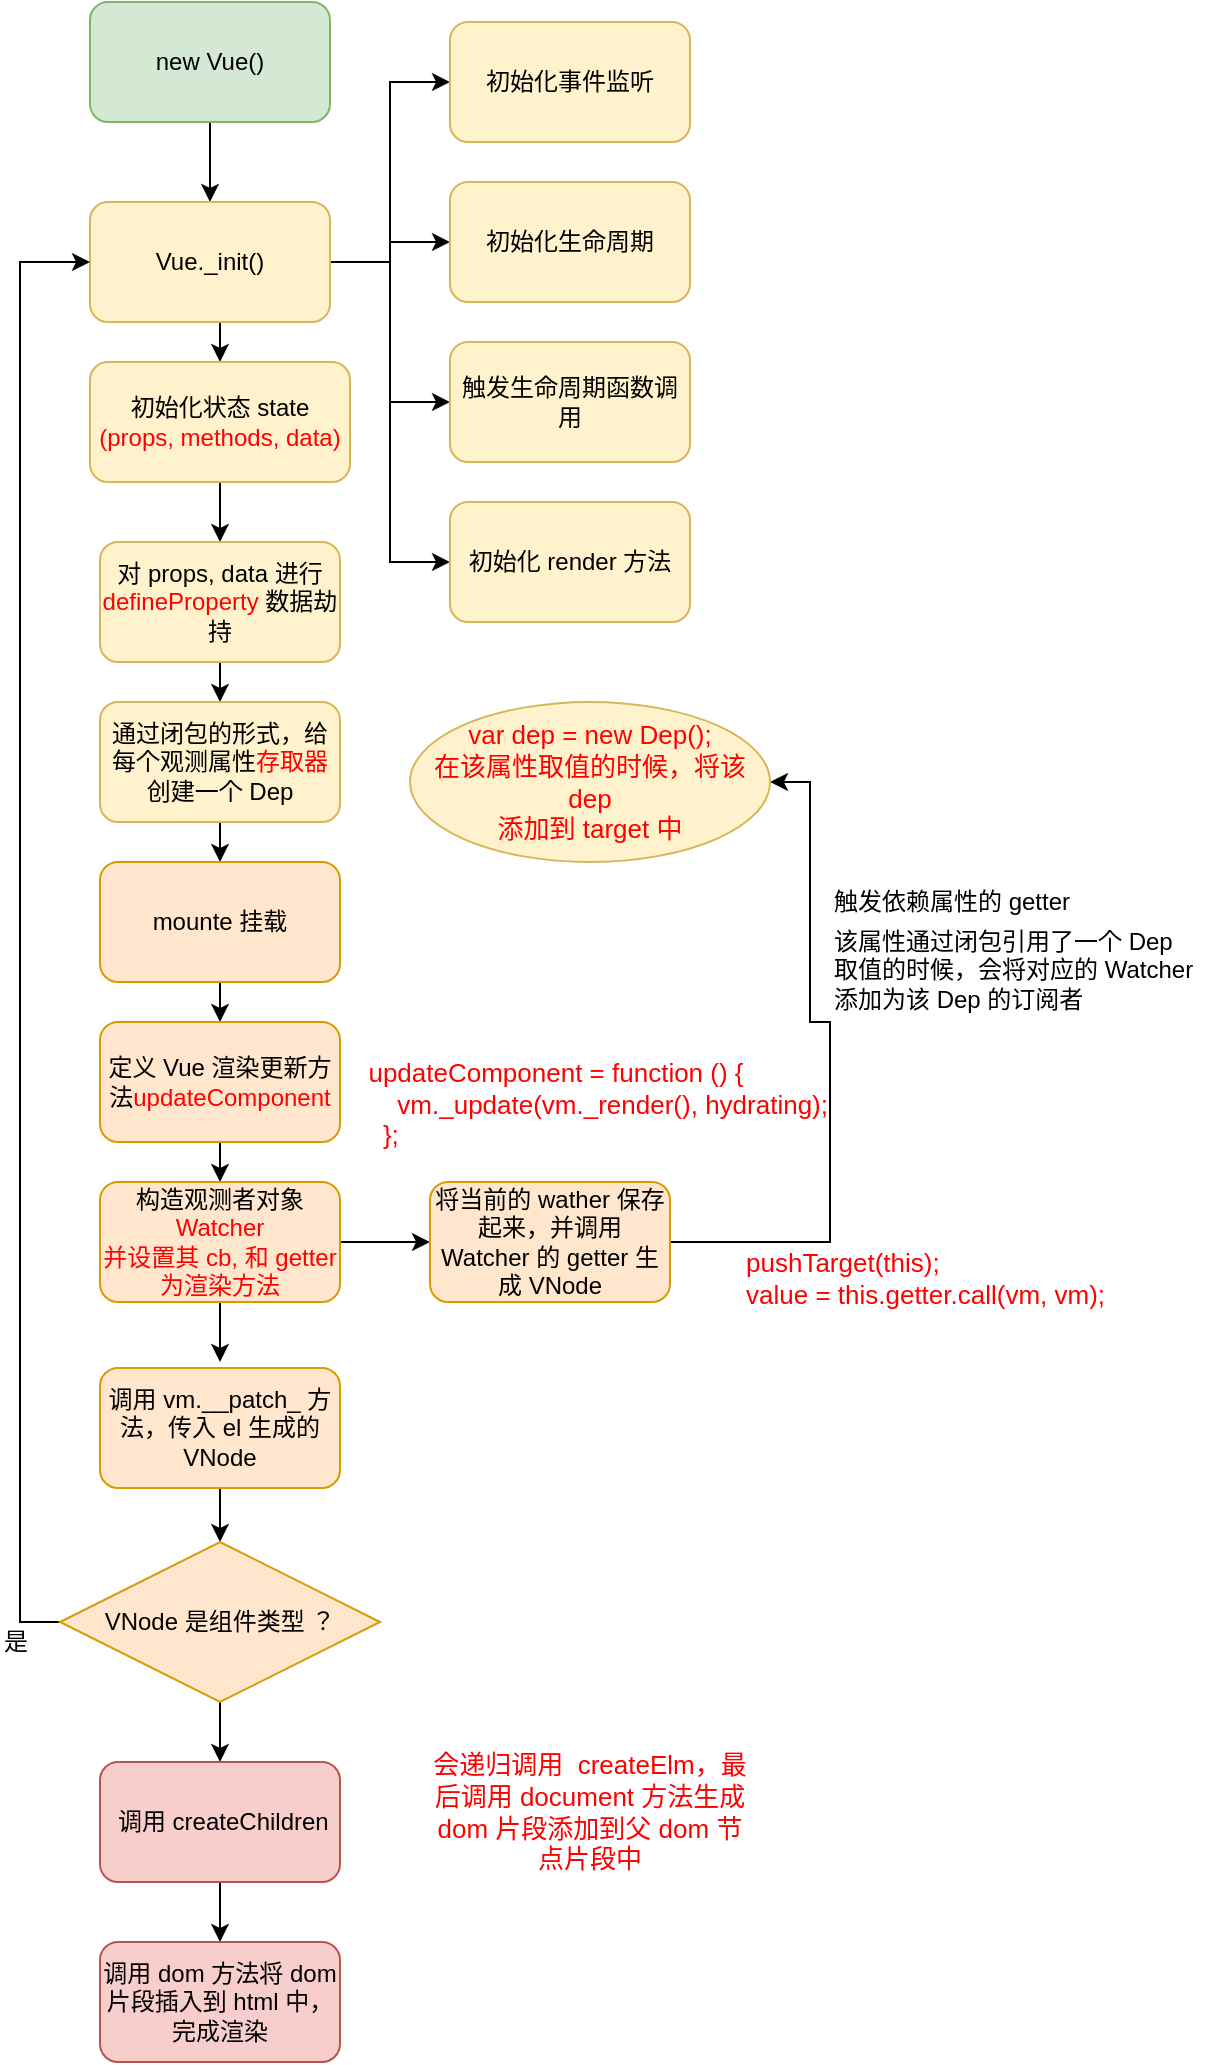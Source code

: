 <mxfile version="12.4.2" type="device" pages="1"><diagram id="2bA8x7SUmgXNwuVFnrct" name="Page-1"><mxGraphModel dx="852" dy="494" grid="1" gridSize="10" guides="1" tooltips="1" connect="1" arrows="1" fold="1" page="1" pageScale="1" pageWidth="827" pageHeight="1169" math="0" shadow="0"><root><mxCell id="0"/><mxCell id="1" parent="0"/><mxCell id="z9sZW5J6VLvrnGmduvSH-10" style="edgeStyle=orthogonalEdgeStyle;rounded=0;orthogonalLoop=1;jettySize=auto;html=1;entryX=0.5;entryY=0;entryDx=0;entryDy=0;" parent="1" source="5o-32cLIk6_DIhERjapT-1" target="5o-32cLIk6_DIhERjapT-3" edge="1"><mxGeometry relative="1" as="geometry"/></mxCell><mxCell id="5o-32cLIk6_DIhERjapT-1" value="new Vue()" style="rounded=1;whiteSpace=wrap;html=1;fillColor=#d5e8d4;strokeColor=#82b366;" parent="1" vertex="1"><mxGeometry x="310" y="20" width="120" height="60" as="geometry"/></mxCell><mxCell id="z9sZW5J6VLvrnGmduvSH-6" style="edgeStyle=orthogonalEdgeStyle;rounded=0;orthogonalLoop=1;jettySize=auto;html=1;exitX=1;exitY=0.5;exitDx=0;exitDy=0;entryX=0;entryY=0.5;entryDx=0;entryDy=0;" parent="1" source="5o-32cLIk6_DIhERjapT-3" target="5o-32cLIk6_DIhERjapT-7" edge="1"><mxGeometry relative="1" as="geometry"/></mxCell><mxCell id="z9sZW5J6VLvrnGmduvSH-7" style="edgeStyle=orthogonalEdgeStyle;rounded=0;orthogonalLoop=1;jettySize=auto;html=1;entryX=0;entryY=0.5;entryDx=0;entryDy=0;" parent="1" source="5o-32cLIk6_DIhERjapT-3" target="5o-32cLIk6_DIhERjapT-4" edge="1"><mxGeometry relative="1" as="geometry"/></mxCell><mxCell id="z9sZW5J6VLvrnGmduvSH-8" style="edgeStyle=orthogonalEdgeStyle;rounded=0;orthogonalLoop=1;jettySize=auto;html=1;entryX=0;entryY=0.5;entryDx=0;entryDy=0;" parent="1" source="5o-32cLIk6_DIhERjapT-3" target="5o-32cLIk6_DIhERjapT-11" edge="1"><mxGeometry relative="1" as="geometry"/></mxCell><mxCell id="z9sZW5J6VLvrnGmduvSH-9" style="edgeStyle=orthogonalEdgeStyle;rounded=0;orthogonalLoop=1;jettySize=auto;html=1;entryX=0;entryY=0.5;entryDx=0;entryDy=0;" parent="1" source="5o-32cLIk6_DIhERjapT-3" target="5o-32cLIk6_DIhERjapT-8" edge="1"><mxGeometry relative="1" as="geometry"/></mxCell><mxCell id="z9sZW5J6VLvrnGmduvSH-13" style="edgeStyle=orthogonalEdgeStyle;rounded=0;orthogonalLoop=1;jettySize=auto;html=1;exitX=0.5;exitY=1;exitDx=0;exitDy=0;entryX=0.5;entryY=0;entryDx=0;entryDy=0;" parent="1" source="5o-32cLIk6_DIhERjapT-3" target="5o-32cLIk6_DIhERjapT-9" edge="1"><mxGeometry relative="1" as="geometry"/></mxCell><mxCell id="5o-32cLIk6_DIhERjapT-3" value="Vue._init()" style="rounded=1;whiteSpace=wrap;html=1;fillColor=#fff2cc;strokeColor=#d6b656;" parent="1" vertex="1"><mxGeometry x="310" y="120" width="120" height="60" as="geometry"/></mxCell><mxCell id="5o-32cLIk6_DIhERjapT-4" value="初始化生命周期" style="rounded=1;whiteSpace=wrap;html=1;fillColor=#fff2cc;strokeColor=#d6b656;" parent="1" vertex="1"><mxGeometry x="490" y="110" width="120" height="60" as="geometry"/></mxCell><mxCell id="5o-32cLIk6_DIhERjapT-7" value="初始化事件监听" style="rounded=1;whiteSpace=wrap;html=1;fillColor=#fff2cc;strokeColor=#d6b656;" parent="1" vertex="1"><mxGeometry x="490" y="30" width="120" height="60" as="geometry"/></mxCell><mxCell id="5o-32cLIk6_DIhERjapT-8" value="初始化 render 方法" style="rounded=1;whiteSpace=wrap;html=1;fillColor=#fff2cc;strokeColor=#d6b656;" parent="1" vertex="1"><mxGeometry x="490" y="270" width="120" height="60" as="geometry"/></mxCell><mxCell id="z9sZW5J6VLvrnGmduvSH-14" style="edgeStyle=orthogonalEdgeStyle;rounded=0;orthogonalLoop=1;jettySize=auto;html=1;exitX=0.5;exitY=1;exitDx=0;exitDy=0;entryX=0.5;entryY=0;entryDx=0;entryDy=0;" parent="1" source="5o-32cLIk6_DIhERjapT-9" target="5o-32cLIk6_DIhERjapT-10" edge="1"><mxGeometry relative="1" as="geometry"/></mxCell><mxCell id="5o-32cLIk6_DIhERjapT-9" value="初始化状态 state&lt;br&gt;&lt;font color=&quot;#ff0000&quot;&gt;(props, methods, data)&lt;/font&gt;" style="rounded=1;whiteSpace=wrap;html=1;fillColor=#fff2cc;strokeColor=#d6b656;" parent="1" vertex="1"><mxGeometry x="310" y="200" width="130" height="60" as="geometry"/></mxCell><mxCell id="z9sZW5J6VLvrnGmduvSH-15" style="edgeStyle=orthogonalEdgeStyle;rounded=0;orthogonalLoop=1;jettySize=auto;html=1;exitX=0.5;exitY=1;exitDx=0;exitDy=0;entryX=0.5;entryY=0;entryDx=0;entryDy=0;" parent="1" source="5o-32cLIk6_DIhERjapT-10" target="5o-32cLIk6_DIhERjapT-12" edge="1"><mxGeometry relative="1" as="geometry"/></mxCell><mxCell id="5o-32cLIk6_DIhERjapT-10" value="对 props, data 进行&lt;br&gt;&lt;font color=&quot;#ff0000&quot;&gt;defineProperty&lt;/font&gt; 数据劫持" style="rounded=1;whiteSpace=wrap;html=1;fillColor=#fff2cc;strokeColor=#d6b656;" parent="1" vertex="1"><mxGeometry x="315" y="290" width="120" height="60" as="geometry"/></mxCell><mxCell id="5o-32cLIk6_DIhERjapT-11" value="触发生命周期函数调用" style="rounded=1;whiteSpace=wrap;html=1;fillColor=#fff2cc;strokeColor=#d6b656;" parent="1" vertex="1"><mxGeometry x="490" y="190" width="120" height="60" as="geometry"/></mxCell><mxCell id="z9sZW5J6VLvrnGmduvSH-16" style="edgeStyle=orthogonalEdgeStyle;rounded=0;orthogonalLoop=1;jettySize=auto;html=1;exitX=0.5;exitY=1;exitDx=0;exitDy=0;entryX=0.5;entryY=0;entryDx=0;entryDy=0;" parent="1" source="5o-32cLIk6_DIhERjapT-12" target="5o-32cLIk6_DIhERjapT-15" edge="1"><mxGeometry relative="1" as="geometry"/></mxCell><mxCell id="5o-32cLIk6_DIhERjapT-12" value="通过闭包的形式，给每个观测属性&lt;font color=&quot;#ff0000&quot;&gt;存取器&lt;/font&gt;创建一个 Dep" style="rounded=1;whiteSpace=wrap;html=1;fillColor=#fff2cc;strokeColor=#d6b656;" parent="1" vertex="1"><mxGeometry x="315" y="370" width="120" height="60" as="geometry"/></mxCell><mxCell id="5o-32cLIk6_DIhERjapT-13" value="&lt;font style=&quot;font-size: 13px&quot; color=&quot;#ff0000&quot;&gt;&lt;br&gt;&lt;/font&gt;" style="text;html=1;resizable=0;points=[];autosize=1;align=left;verticalAlign=top;spacingTop=-4;" parent="1" vertex="1"><mxGeometry x="470" y="370" width="20" height="20" as="geometry"/></mxCell><mxCell id="z9sZW5J6VLvrnGmduvSH-17" style="edgeStyle=orthogonalEdgeStyle;rounded=0;orthogonalLoop=1;jettySize=auto;html=1;exitX=0.5;exitY=1;exitDx=0;exitDy=0;entryX=0.5;entryY=0;entryDx=0;entryDy=0;" parent="1" source="5o-32cLIk6_DIhERjapT-15" target="5o-32cLIk6_DIhERjapT-16" edge="1"><mxGeometry relative="1" as="geometry"/></mxCell><mxCell id="5o-32cLIk6_DIhERjapT-15" value="mounte 挂载" style="rounded=1;whiteSpace=wrap;html=1;fillColor=#ffe6cc;strokeColor=#d79b00;" parent="1" vertex="1"><mxGeometry x="315" y="450" width="120" height="60" as="geometry"/></mxCell><mxCell id="z9sZW5J6VLvrnGmduvSH-18" style="edgeStyle=orthogonalEdgeStyle;rounded=0;orthogonalLoop=1;jettySize=auto;html=1;exitX=0.5;exitY=1;exitDx=0;exitDy=0;entryX=0.5;entryY=0;entryDx=0;entryDy=0;" parent="1" source="5o-32cLIk6_DIhERjapT-16" target="5o-32cLIk6_DIhERjapT-18" edge="1"><mxGeometry relative="1" as="geometry"/></mxCell><mxCell id="5o-32cLIk6_DIhERjapT-16" value="定义 Vue 渲染更新方法&lt;font color=&quot;#ff0000&quot;&gt;updateComponent&lt;/font&gt;" style="rounded=1;whiteSpace=wrap;html=1;fillColor=#ffe6cc;strokeColor=#d79b00;" parent="1" vertex="1"><mxGeometry x="315" y="530" width="120" height="60" as="geometry"/></mxCell><mxCell id="5o-32cLIk6_DIhERjapT-17" value="&lt;div style=&quot;font-size: 13px&quot;&gt;&lt;font style=&quot;font-size: 13px&quot; color=&quot;#ff0000&quot;&gt;&amp;nbsp; updateComponent = function () {&lt;/font&gt;&lt;/div&gt;&lt;div style=&quot;font-size: 13px&quot;&gt;&lt;font style=&quot;font-size: 13px&quot; color=&quot;#ff0000&quot;&gt;&amp;nbsp; &amp;nbsp; &amp;nbsp; vm._update(vm._render(), hydrating);&lt;/font&gt;&lt;/div&gt;&lt;div style=&quot;font-size: 13px&quot;&gt;&lt;font style=&quot;font-size: 13px&quot; color=&quot;#ff0000&quot;&gt;&amp;nbsp; &amp;nbsp; };&lt;/font&gt;&lt;/div&gt;" style="text;html=1;resizable=0;points=[];autosize=1;align=left;verticalAlign=top;spacingTop=-4;" parent="1" vertex="1"><mxGeometry x="440" y="545" width="250" height="40" as="geometry"/></mxCell><mxCell id="z9sZW5J6VLvrnGmduvSH-19" style="edgeStyle=orthogonalEdgeStyle;rounded=0;orthogonalLoop=1;jettySize=auto;html=1;exitX=0.5;exitY=1;exitDx=0;exitDy=0;" parent="1" source="5o-32cLIk6_DIhERjapT-18" edge="1"><mxGeometry relative="1" as="geometry"><mxPoint x="375" y="700" as="targetPoint"/></mxGeometry></mxCell><mxCell id="z9sZW5J6VLvrnGmduvSH-20" style="edgeStyle=orthogonalEdgeStyle;rounded=0;orthogonalLoop=1;jettySize=auto;html=1;entryX=0;entryY=0.5;entryDx=0;entryDy=0;" parent="1" source="5o-32cLIk6_DIhERjapT-18" target="5o-32cLIk6_DIhERjapT-19" edge="1"><mxGeometry relative="1" as="geometry"/></mxCell><mxCell id="5o-32cLIk6_DIhERjapT-18" value="构造观测者对象 &lt;font color=&quot;#ff0000&quot;&gt;Watcher&lt;br&gt;并设置其 cb, 和 getter 为渲染方法&lt;br&gt;&lt;/font&gt;" style="rounded=1;whiteSpace=wrap;html=1;fillColor=#ffe6cc;strokeColor=#d79b00;" parent="1" vertex="1"><mxGeometry x="315" y="610" width="120" height="60" as="geometry"/></mxCell><mxCell id="z9sZW5J6VLvrnGmduvSH-1" style="edgeStyle=orthogonalEdgeStyle;rounded=0;orthogonalLoop=1;jettySize=auto;html=1;entryX=1;entryY=0.5;entryDx=0;entryDy=0;" parent="1" source="5o-32cLIk6_DIhERjapT-19" target="5o-32cLIk6_DIhERjapT-21" edge="1"><mxGeometry relative="1" as="geometry"><Array as="points"><mxPoint x="680" y="640"/><mxPoint x="680" y="530"/><mxPoint x="670" y="530"/><mxPoint x="670" y="410"/></Array></mxGeometry></mxCell><mxCell id="5o-32cLIk6_DIhERjapT-19" value="将当前的 wather 保存起来，并调用 Watcher 的 getter 生成 VNode" style="rounded=1;whiteSpace=wrap;html=1;fillColor=#ffe6cc;strokeColor=#d79b00;" parent="1" vertex="1"><mxGeometry x="480" y="610" width="120" height="60" as="geometry"/></mxCell><mxCell id="5o-32cLIk6_DIhERjapT-20" value="&lt;font style=&quot;font-size: 13px&quot; color=&quot;#ff0000&quot;&gt;pushTarget(this);&lt;br&gt;value = this.getter.call(vm, vm);&lt;/font&gt;" style="text;html=1;resizable=0;points=[];autosize=1;align=left;verticalAlign=top;spacingTop=-4;" parent="1" vertex="1"><mxGeometry x="636" y="640" width="200" height="30" as="geometry"/></mxCell><mxCell id="5o-32cLIk6_DIhERjapT-21" value="&lt;span style=&quot;color: rgb(255 , 0 , 0) ; font-size: 13px ; text-align: left&quot;&gt;var dep = new Dep();&lt;/span&gt;&lt;br style=&quot;color: rgb(255 , 0 , 0) ; font-size: 13px ; text-align: left&quot;&gt;&lt;span style=&quot;color: rgb(255 , 0 , 0) ; font-size: 13px ; text-align: left&quot;&gt;在该属性取值的时候，将该 dep&lt;/span&gt;&lt;br style=&quot;color: rgb(255 , 0 , 0) ; font-size: 13px ; text-align: left&quot;&gt;&lt;span style=&quot;color: rgb(255 , 0 , 0) ; font-size: 13px ; text-align: left&quot;&gt;添加到 target 中&lt;/span&gt;" style="ellipse;whiteSpace=wrap;html=1;fillColor=#fff2cc;strokeColor=#d6b656;" parent="1" vertex="1"><mxGeometry x="470" y="370" width="180" height="80" as="geometry"/></mxCell><mxCell id="5o-32cLIk6_DIhERjapT-23" value="触发依赖属性的 getter" style="text;html=1;resizable=0;points=[];autosize=1;align=left;verticalAlign=top;spacingTop=-4;" parent="1" vertex="1"><mxGeometry x="680" y="460" width="130" height="20" as="geometry"/></mxCell><mxCell id="5o-32cLIk6_DIhERjapT-24" value="该属性通过闭包引用了一个 Dep&lt;br&gt;取值的时候，会将对应的 Watcher&lt;br&gt;添加为该 Dep 的订阅者" style="text;html=1;resizable=0;points=[];autosize=1;align=left;verticalAlign=top;spacingTop=-4;" parent="1" vertex="1"><mxGeometry x="680" y="480" width="200" height="40" as="geometry"/></mxCell><mxCell id="z9sZW5J6VLvrnGmduvSH-21" style="edgeStyle=orthogonalEdgeStyle;rounded=0;orthogonalLoop=1;jettySize=auto;html=1;entryX=0.5;entryY=0;entryDx=0;entryDy=0;" parent="1" source="5o-32cLIk6_DIhERjapT-34" target="z9sZW5J6VLvrnGmduvSH-2" edge="1"><mxGeometry relative="1" as="geometry"/></mxCell><mxCell id="5o-32cLIk6_DIhERjapT-34" value="调用 vm.__patch_ 方法，传入 el 生成的 VNode" style="rounded=1;whiteSpace=wrap;html=1;fillColor=#ffe6cc;strokeColor=#d79b00;" parent="1" vertex="1"><mxGeometry x="315" y="703" width="120" height="60" as="geometry"/></mxCell><mxCell id="z9sZW5J6VLvrnGmduvSH-5" style="edgeStyle=orthogonalEdgeStyle;rounded=0;orthogonalLoop=1;jettySize=auto;html=1;exitX=0;exitY=0.5;exitDx=0;exitDy=0;entryX=0;entryY=0.5;entryDx=0;entryDy=0;" parent="1" source="z9sZW5J6VLvrnGmduvSH-2" target="5o-32cLIk6_DIhERjapT-3" edge="1"><mxGeometry relative="1" as="geometry"/></mxCell><mxCell id="z9sZW5J6VLvrnGmduvSH-25" value="" style="edgeStyle=orthogonalEdgeStyle;rounded=0;orthogonalLoop=1;jettySize=auto;html=1;" parent="1" source="z9sZW5J6VLvrnGmduvSH-2" target="z9sZW5J6VLvrnGmduvSH-23" edge="1"><mxGeometry relative="1" as="geometry"/></mxCell><mxCell id="z9sZW5J6VLvrnGmduvSH-2" value="VNode 是组件类型 ？" style="rhombus;whiteSpace=wrap;html=1;fillColor=#ffe6cc;strokeColor=#d79b00;" parent="1" vertex="1"><mxGeometry x="295" y="790" width="160" height="80" as="geometry"/></mxCell><mxCell id="z9sZW5J6VLvrnGmduvSH-22" value="是" style="text;html=1;resizable=0;points=[];autosize=1;align=left;verticalAlign=top;spacingTop=-4;" parent="1" vertex="1"><mxGeometry x="265" y="830" width="30" height="20" as="geometry"/></mxCell><mxCell id="z9sZW5J6VLvrnGmduvSH-27" value="" style="edgeStyle=orthogonalEdgeStyle;rounded=0;orthogonalLoop=1;jettySize=auto;html=1;" parent="1" source="z9sZW5J6VLvrnGmduvSH-23" target="z9sZW5J6VLvrnGmduvSH-26" edge="1"><mxGeometry relative="1" as="geometry"/></mxCell><mxCell id="z9sZW5J6VLvrnGmduvSH-23" value="&amp;nbsp;调用 createChildren&lt;br&gt;" style="rounded=1;whiteSpace=wrap;html=1;fillColor=#f8cecc;strokeColor=#b85450;" parent="1" vertex="1"><mxGeometry x="315" y="900" width="120" height="60" as="geometry"/></mxCell><mxCell id="z9sZW5J6VLvrnGmduvSH-24" value="&lt;font style=&quot;font-size: 13px&quot; color=&quot;#ff0000&quot;&gt;会递归调用&amp;nbsp;&amp;nbsp;createElm，最后调用 document 方法生成 dom 片段添加到父 dom 节点片段中&lt;/font&gt;" style="text;html=1;strokeColor=none;fillColor=none;align=center;verticalAlign=middle;whiteSpace=wrap;rounded=0;" parent="1" vertex="1"><mxGeometry x="480" y="890" width="160" height="70" as="geometry"/></mxCell><mxCell id="z9sZW5J6VLvrnGmduvSH-26" value="调用 dom 方法将 dom 片段插入到 html 中，完成渲染" style="rounded=1;whiteSpace=wrap;html=1;fillColor=#f8cecc;strokeColor=#b85450;" parent="1" vertex="1"><mxGeometry x="315" y="990" width="120" height="60" as="geometry"/></mxCell></root></mxGraphModel></diagram></mxfile>